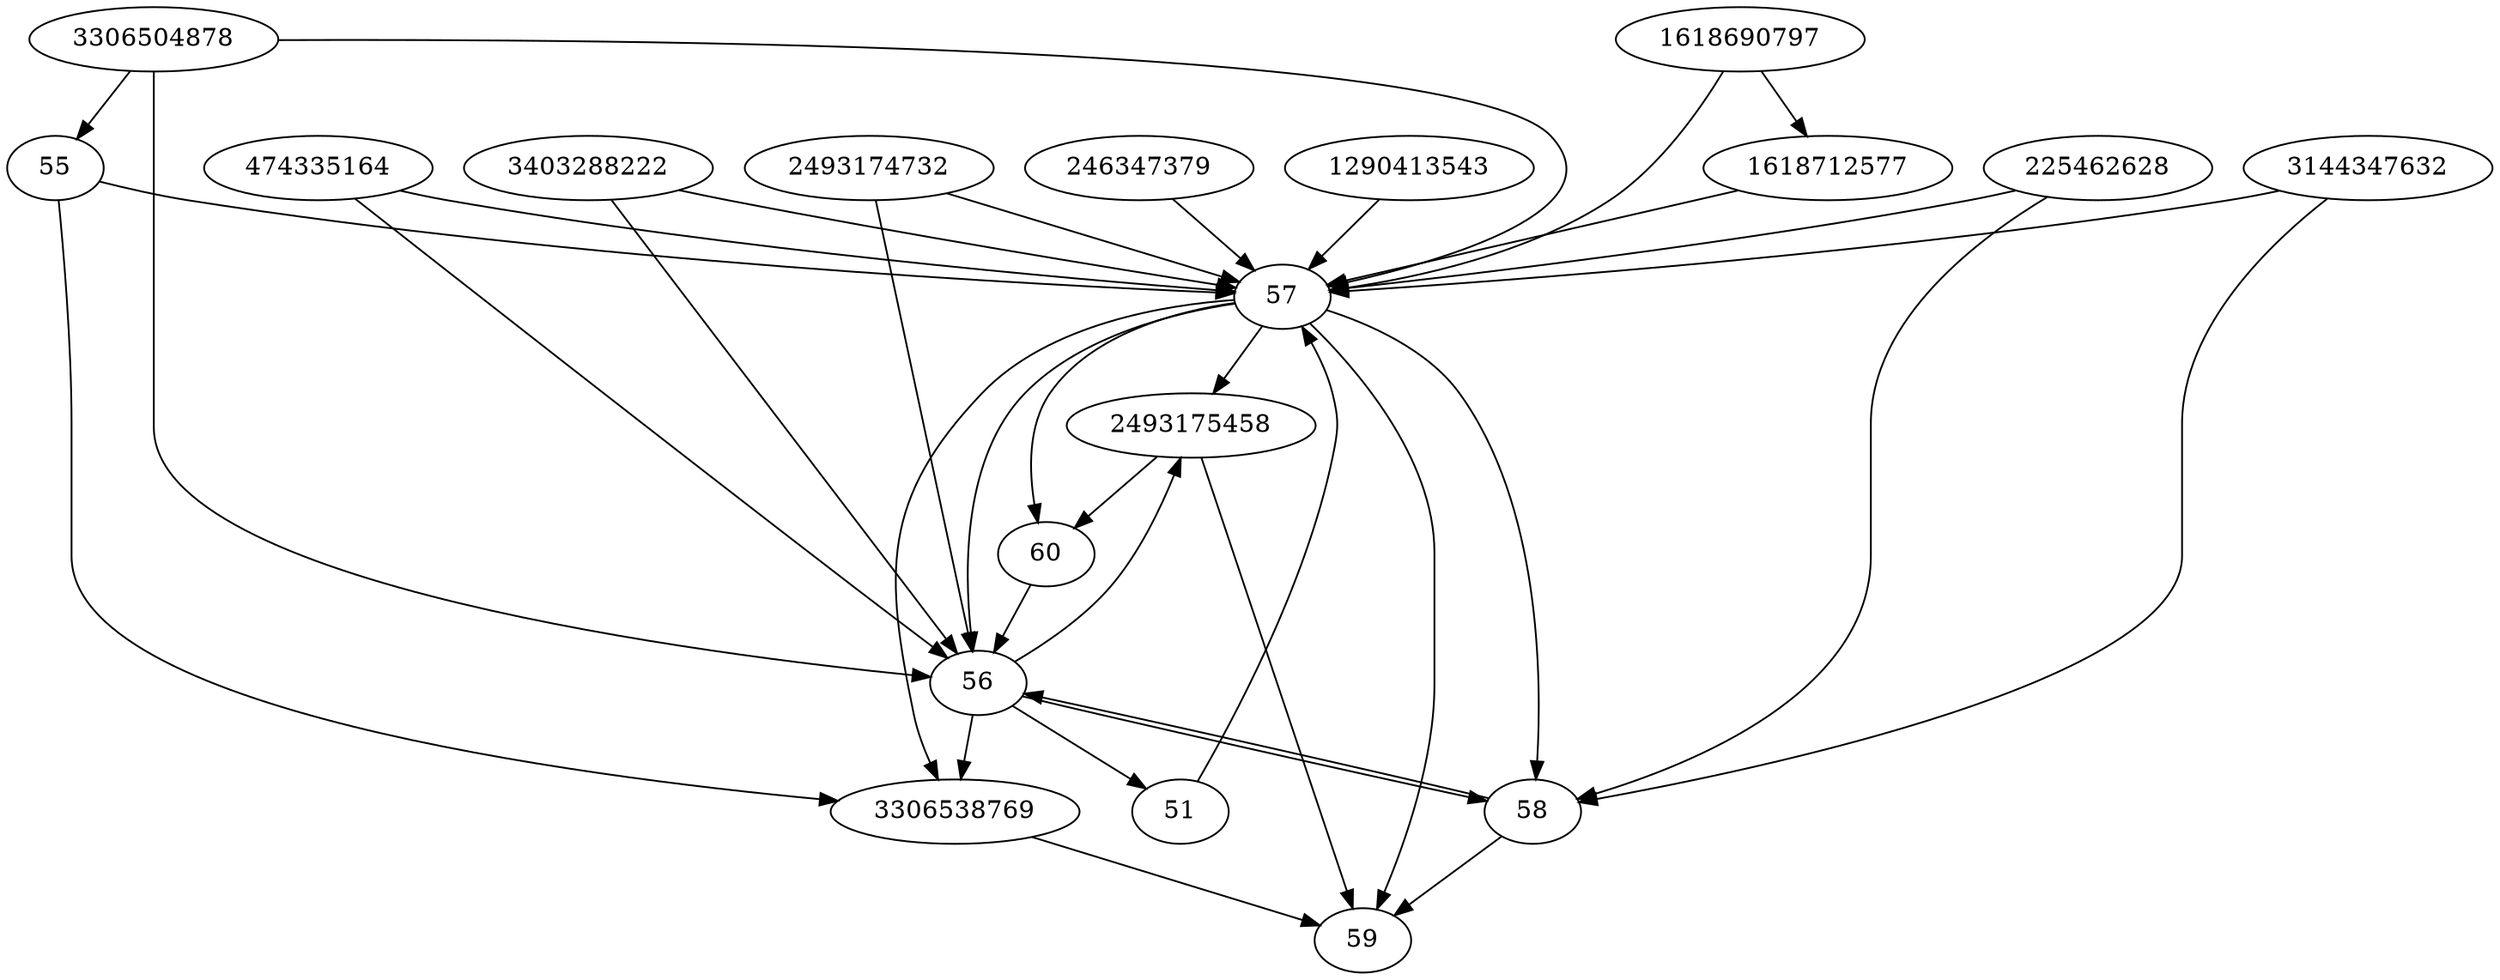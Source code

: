 strict digraph  {
1618712577;
2493175458;
225462628;
1290413543;
474335164;
2493174732;
1618690797;
3306504878;
3144347632;
3306538769;
51;
246347379;
55;
56;
57;
58;
59;
60;
3403288222;
1618712577 -> 57;
2493175458 -> 59;
2493175458 -> 60;
225462628 -> 57;
225462628 -> 58;
1290413543 -> 57;
474335164 -> 56;
474335164 -> 57;
2493174732 -> 56;
2493174732 -> 57;
1618690797 -> 57;
1618690797 -> 1618712577;
3306504878 -> 55;
3306504878 -> 56;
3306504878 -> 57;
3144347632 -> 57;
3144347632 -> 58;
3306538769 -> 59;
51 -> 57;
246347379 -> 57;
55 -> 3306538769;
55 -> 57;
56 -> 2493175458;
56 -> 58;
56 -> 3306538769;
56 -> 51;
57 -> 56;
57 -> 2493175458;
57 -> 58;
57 -> 3306538769;
57 -> 60;
57 -> 59;
58 -> 56;
58 -> 59;
60 -> 56;
3403288222 -> 56;
3403288222 -> 57;
}
